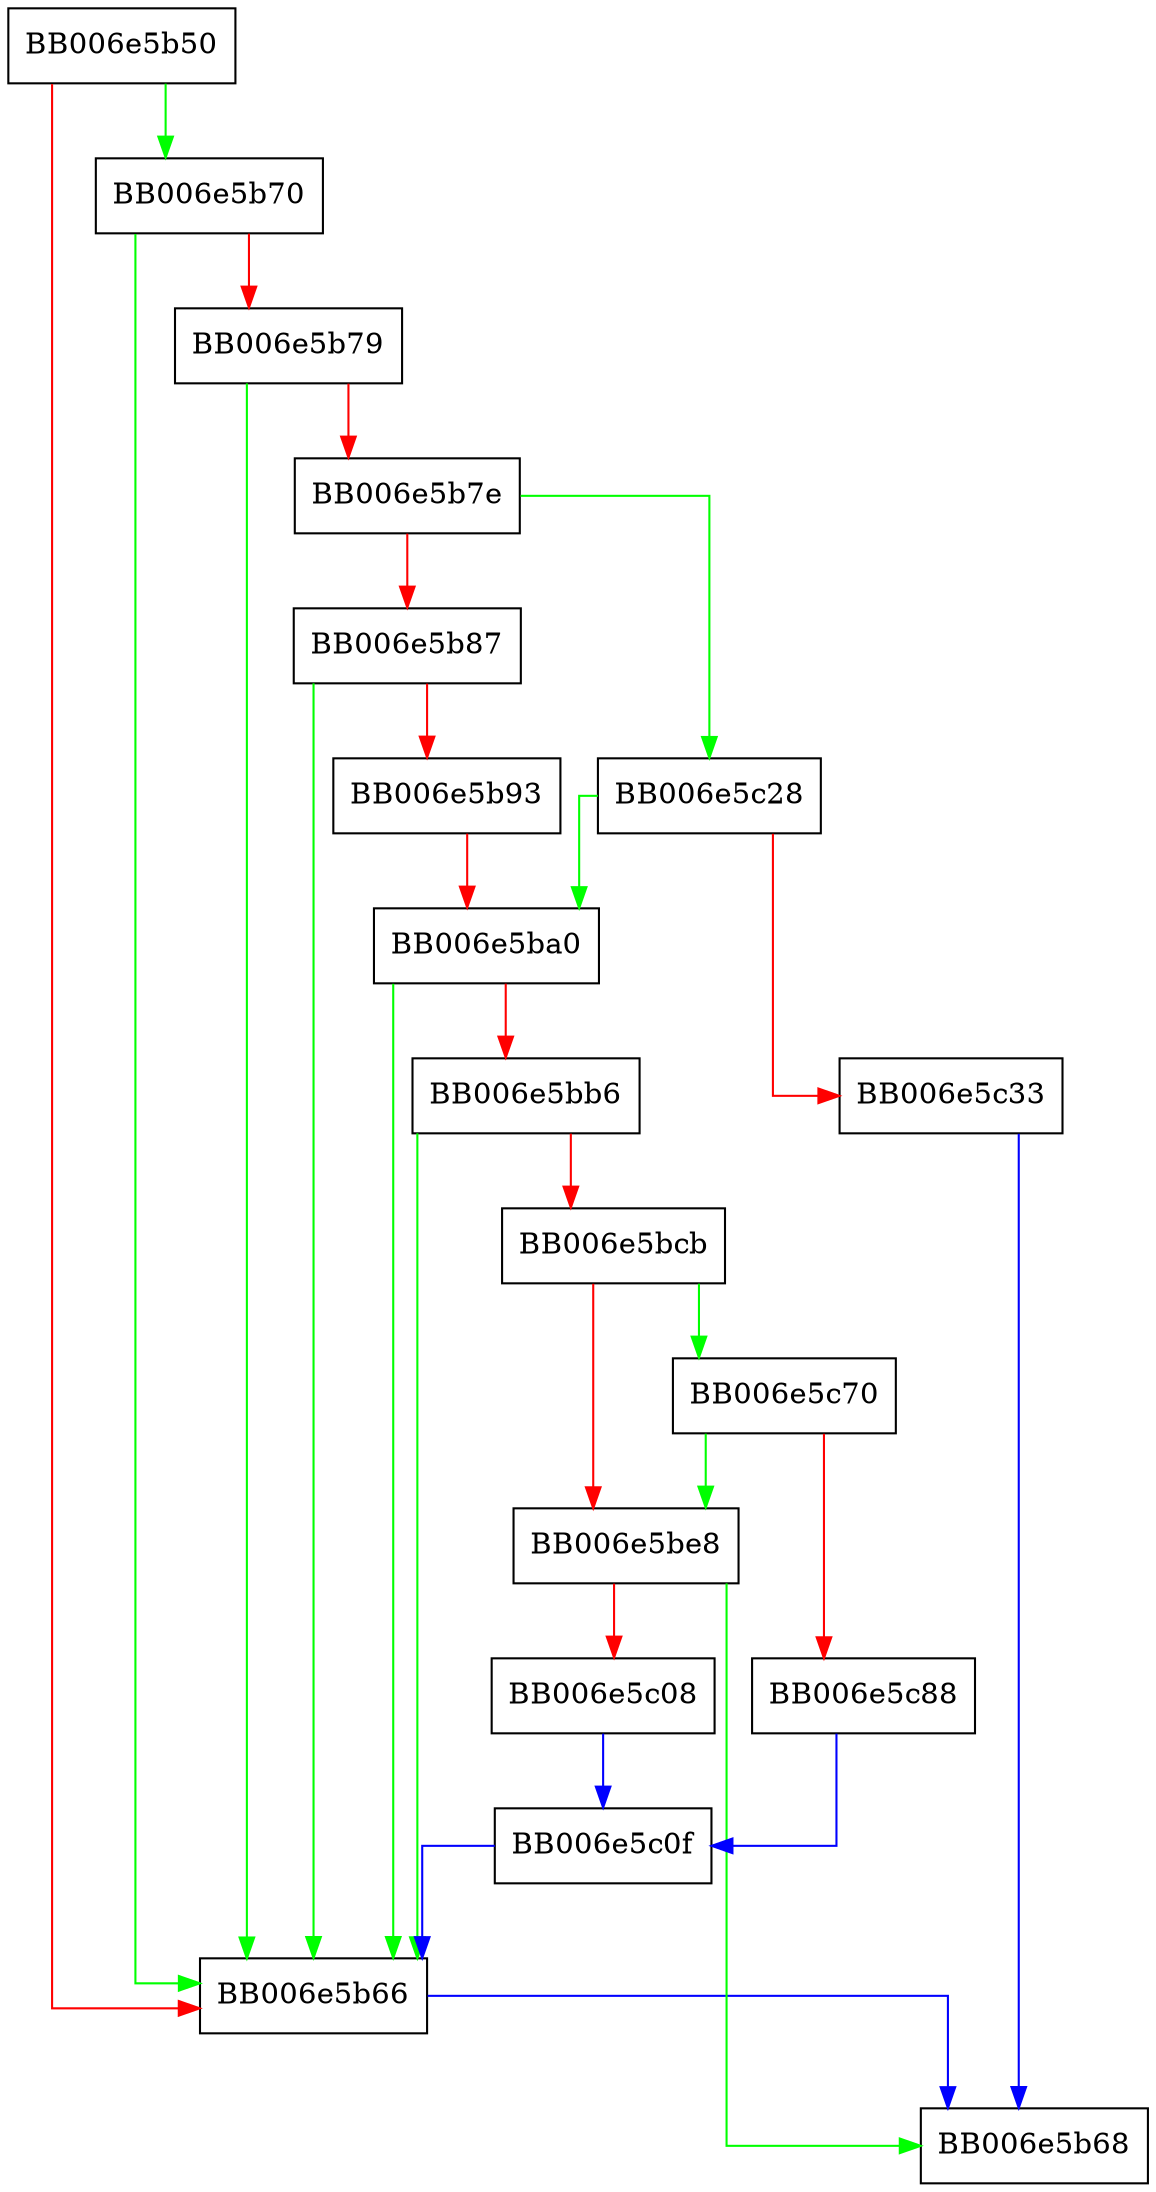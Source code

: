 digraph dsa_sha3_224_verify_init {
  node [shape="box"];
  graph [splines=ortho];
  BB006e5b50 -> BB006e5b70 [color="green"];
  BB006e5b50 -> BB006e5b66 [color="red"];
  BB006e5b66 -> BB006e5b68 [color="blue"];
  BB006e5b70 -> BB006e5b66 [color="green"];
  BB006e5b70 -> BB006e5b79 [color="red"];
  BB006e5b79 -> BB006e5b66 [color="green"];
  BB006e5b79 -> BB006e5b7e [color="red"];
  BB006e5b7e -> BB006e5c28 [color="green"];
  BB006e5b7e -> BB006e5b87 [color="red"];
  BB006e5b87 -> BB006e5b66 [color="green"];
  BB006e5b87 -> BB006e5b93 [color="red"];
  BB006e5b93 -> BB006e5ba0 [color="red"];
  BB006e5ba0 -> BB006e5b66 [color="green"];
  BB006e5ba0 -> BB006e5bb6 [color="red"];
  BB006e5bb6 -> BB006e5b66 [color="green"];
  BB006e5bb6 -> BB006e5bcb [color="red"];
  BB006e5bcb -> BB006e5c70 [color="green"];
  BB006e5bcb -> BB006e5be8 [color="red"];
  BB006e5be8 -> BB006e5b68 [color="green"];
  BB006e5be8 -> BB006e5c08 [color="red"];
  BB006e5c08 -> BB006e5c0f [color="blue"];
  BB006e5c0f -> BB006e5b66 [color="blue"];
  BB006e5c28 -> BB006e5ba0 [color="green"];
  BB006e5c28 -> BB006e5c33 [color="red"];
  BB006e5c33 -> BB006e5b68 [color="blue"];
  BB006e5c70 -> BB006e5be8 [color="green"];
  BB006e5c70 -> BB006e5c88 [color="red"];
  BB006e5c88 -> BB006e5c0f [color="blue"];
}